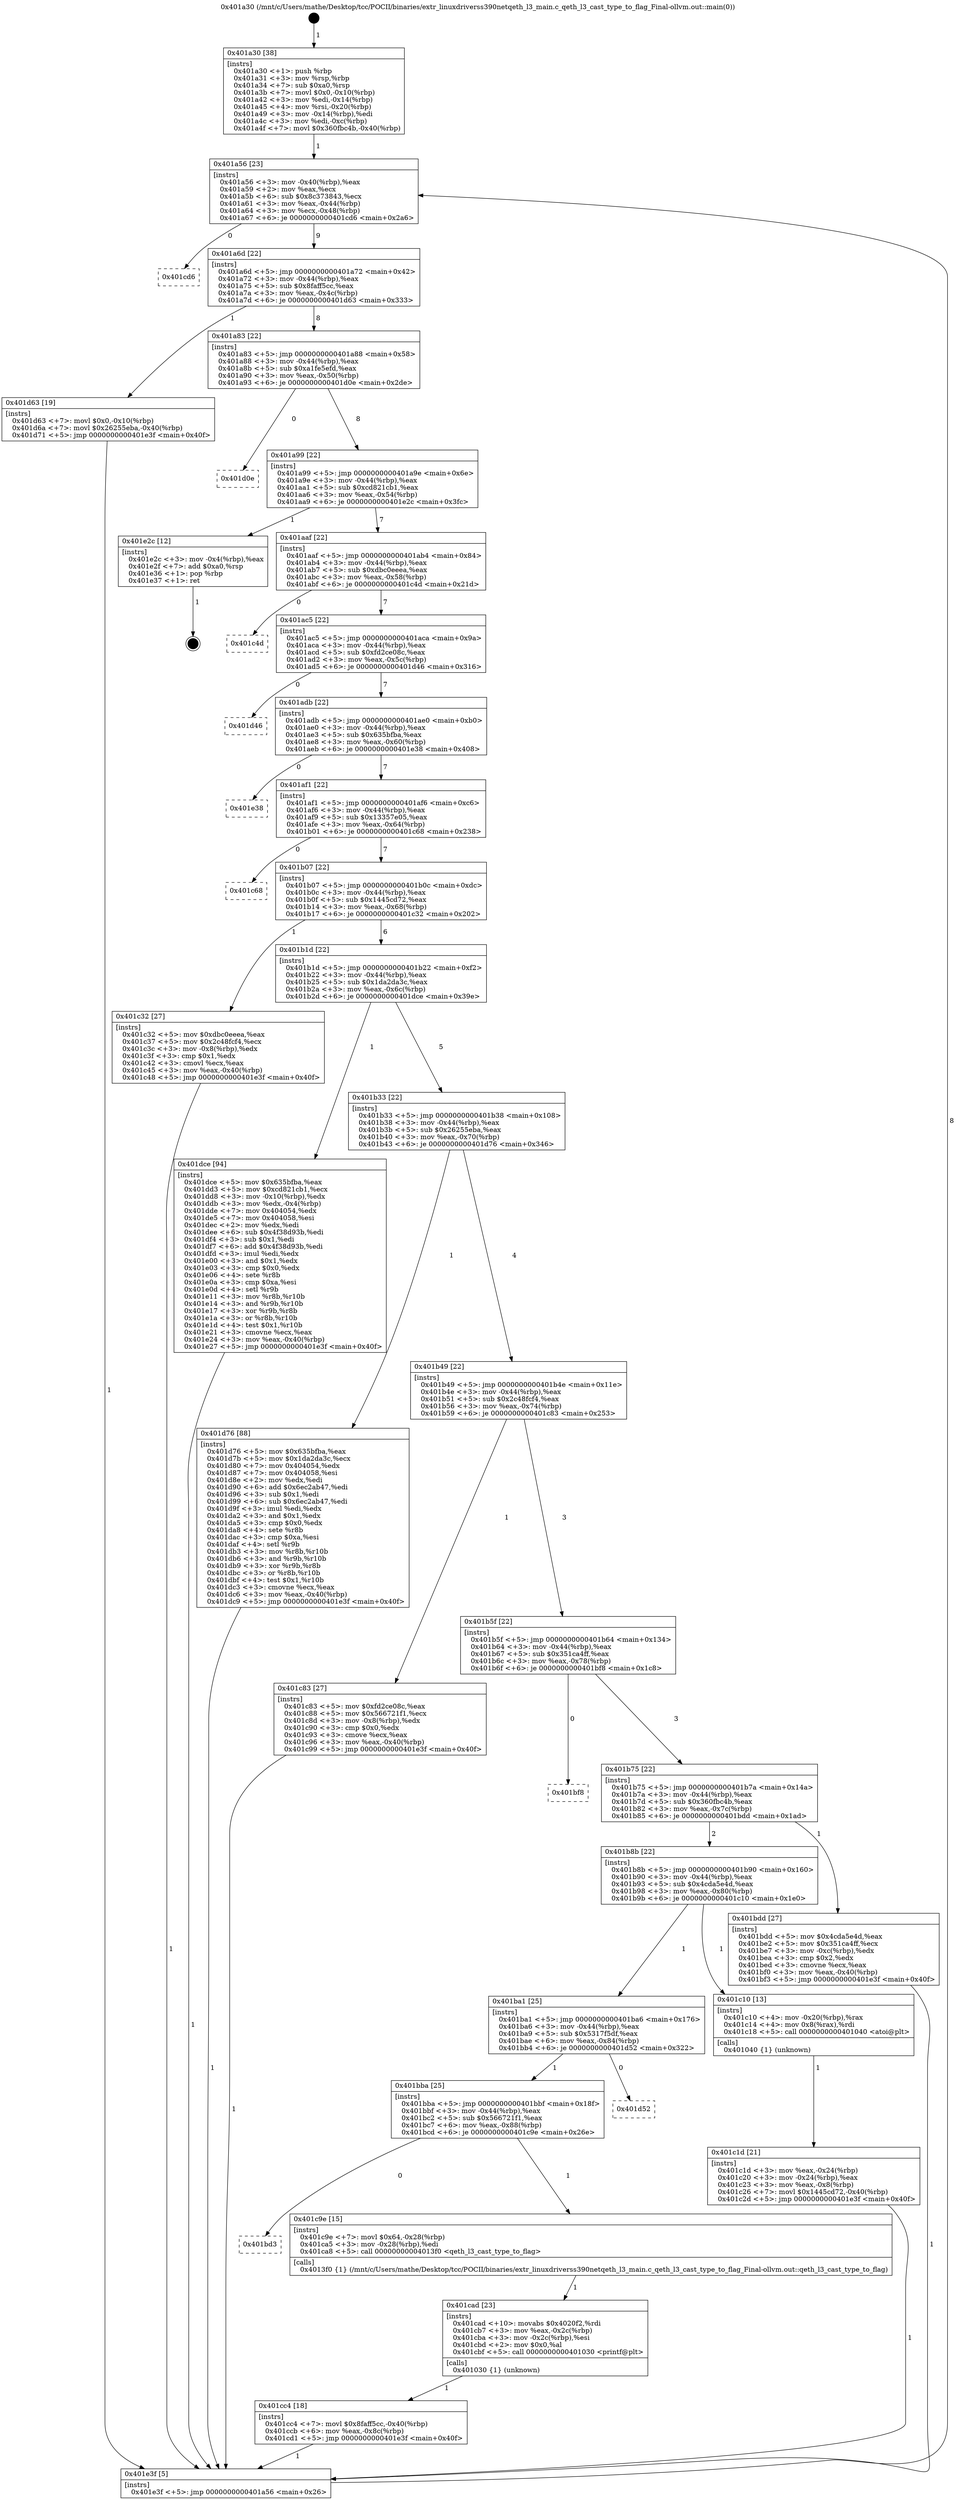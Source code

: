 digraph "0x401a30" {
  label = "0x401a30 (/mnt/c/Users/mathe/Desktop/tcc/POCII/binaries/extr_linuxdriverss390netqeth_l3_main.c_qeth_l3_cast_type_to_flag_Final-ollvm.out::main(0))"
  labelloc = "t"
  node[shape=record]

  Entry [label="",width=0.3,height=0.3,shape=circle,fillcolor=black,style=filled]
  "0x401a56" [label="{
     0x401a56 [23]\l
     | [instrs]\l
     &nbsp;&nbsp;0x401a56 \<+3\>: mov -0x40(%rbp),%eax\l
     &nbsp;&nbsp;0x401a59 \<+2\>: mov %eax,%ecx\l
     &nbsp;&nbsp;0x401a5b \<+6\>: sub $0x8c373843,%ecx\l
     &nbsp;&nbsp;0x401a61 \<+3\>: mov %eax,-0x44(%rbp)\l
     &nbsp;&nbsp;0x401a64 \<+3\>: mov %ecx,-0x48(%rbp)\l
     &nbsp;&nbsp;0x401a67 \<+6\>: je 0000000000401cd6 \<main+0x2a6\>\l
  }"]
  "0x401cd6" [label="{
     0x401cd6\l
  }", style=dashed]
  "0x401a6d" [label="{
     0x401a6d [22]\l
     | [instrs]\l
     &nbsp;&nbsp;0x401a6d \<+5\>: jmp 0000000000401a72 \<main+0x42\>\l
     &nbsp;&nbsp;0x401a72 \<+3\>: mov -0x44(%rbp),%eax\l
     &nbsp;&nbsp;0x401a75 \<+5\>: sub $0x8faff5cc,%eax\l
     &nbsp;&nbsp;0x401a7a \<+3\>: mov %eax,-0x4c(%rbp)\l
     &nbsp;&nbsp;0x401a7d \<+6\>: je 0000000000401d63 \<main+0x333\>\l
  }"]
  Exit [label="",width=0.3,height=0.3,shape=circle,fillcolor=black,style=filled,peripheries=2]
  "0x401d63" [label="{
     0x401d63 [19]\l
     | [instrs]\l
     &nbsp;&nbsp;0x401d63 \<+7\>: movl $0x0,-0x10(%rbp)\l
     &nbsp;&nbsp;0x401d6a \<+7\>: movl $0x26255eba,-0x40(%rbp)\l
     &nbsp;&nbsp;0x401d71 \<+5\>: jmp 0000000000401e3f \<main+0x40f\>\l
  }"]
  "0x401a83" [label="{
     0x401a83 [22]\l
     | [instrs]\l
     &nbsp;&nbsp;0x401a83 \<+5\>: jmp 0000000000401a88 \<main+0x58\>\l
     &nbsp;&nbsp;0x401a88 \<+3\>: mov -0x44(%rbp),%eax\l
     &nbsp;&nbsp;0x401a8b \<+5\>: sub $0xa1fe5efd,%eax\l
     &nbsp;&nbsp;0x401a90 \<+3\>: mov %eax,-0x50(%rbp)\l
     &nbsp;&nbsp;0x401a93 \<+6\>: je 0000000000401d0e \<main+0x2de\>\l
  }"]
  "0x401cc4" [label="{
     0x401cc4 [18]\l
     | [instrs]\l
     &nbsp;&nbsp;0x401cc4 \<+7\>: movl $0x8faff5cc,-0x40(%rbp)\l
     &nbsp;&nbsp;0x401ccb \<+6\>: mov %eax,-0x8c(%rbp)\l
     &nbsp;&nbsp;0x401cd1 \<+5\>: jmp 0000000000401e3f \<main+0x40f\>\l
  }"]
  "0x401d0e" [label="{
     0x401d0e\l
  }", style=dashed]
  "0x401a99" [label="{
     0x401a99 [22]\l
     | [instrs]\l
     &nbsp;&nbsp;0x401a99 \<+5\>: jmp 0000000000401a9e \<main+0x6e\>\l
     &nbsp;&nbsp;0x401a9e \<+3\>: mov -0x44(%rbp),%eax\l
     &nbsp;&nbsp;0x401aa1 \<+5\>: sub $0xcd821cb1,%eax\l
     &nbsp;&nbsp;0x401aa6 \<+3\>: mov %eax,-0x54(%rbp)\l
     &nbsp;&nbsp;0x401aa9 \<+6\>: je 0000000000401e2c \<main+0x3fc\>\l
  }"]
  "0x401cad" [label="{
     0x401cad [23]\l
     | [instrs]\l
     &nbsp;&nbsp;0x401cad \<+10\>: movabs $0x4020f2,%rdi\l
     &nbsp;&nbsp;0x401cb7 \<+3\>: mov %eax,-0x2c(%rbp)\l
     &nbsp;&nbsp;0x401cba \<+3\>: mov -0x2c(%rbp),%esi\l
     &nbsp;&nbsp;0x401cbd \<+2\>: mov $0x0,%al\l
     &nbsp;&nbsp;0x401cbf \<+5\>: call 0000000000401030 \<printf@plt\>\l
     | [calls]\l
     &nbsp;&nbsp;0x401030 \{1\} (unknown)\l
  }"]
  "0x401e2c" [label="{
     0x401e2c [12]\l
     | [instrs]\l
     &nbsp;&nbsp;0x401e2c \<+3\>: mov -0x4(%rbp),%eax\l
     &nbsp;&nbsp;0x401e2f \<+7\>: add $0xa0,%rsp\l
     &nbsp;&nbsp;0x401e36 \<+1\>: pop %rbp\l
     &nbsp;&nbsp;0x401e37 \<+1\>: ret\l
  }"]
  "0x401aaf" [label="{
     0x401aaf [22]\l
     | [instrs]\l
     &nbsp;&nbsp;0x401aaf \<+5\>: jmp 0000000000401ab4 \<main+0x84\>\l
     &nbsp;&nbsp;0x401ab4 \<+3\>: mov -0x44(%rbp),%eax\l
     &nbsp;&nbsp;0x401ab7 \<+5\>: sub $0xdbc0eeea,%eax\l
     &nbsp;&nbsp;0x401abc \<+3\>: mov %eax,-0x58(%rbp)\l
     &nbsp;&nbsp;0x401abf \<+6\>: je 0000000000401c4d \<main+0x21d\>\l
  }"]
  "0x401bd3" [label="{
     0x401bd3\l
  }", style=dashed]
  "0x401c4d" [label="{
     0x401c4d\l
  }", style=dashed]
  "0x401ac5" [label="{
     0x401ac5 [22]\l
     | [instrs]\l
     &nbsp;&nbsp;0x401ac5 \<+5\>: jmp 0000000000401aca \<main+0x9a\>\l
     &nbsp;&nbsp;0x401aca \<+3\>: mov -0x44(%rbp),%eax\l
     &nbsp;&nbsp;0x401acd \<+5\>: sub $0xfd2ce08c,%eax\l
     &nbsp;&nbsp;0x401ad2 \<+3\>: mov %eax,-0x5c(%rbp)\l
     &nbsp;&nbsp;0x401ad5 \<+6\>: je 0000000000401d46 \<main+0x316\>\l
  }"]
  "0x401c9e" [label="{
     0x401c9e [15]\l
     | [instrs]\l
     &nbsp;&nbsp;0x401c9e \<+7\>: movl $0x64,-0x28(%rbp)\l
     &nbsp;&nbsp;0x401ca5 \<+3\>: mov -0x28(%rbp),%edi\l
     &nbsp;&nbsp;0x401ca8 \<+5\>: call 00000000004013f0 \<qeth_l3_cast_type_to_flag\>\l
     | [calls]\l
     &nbsp;&nbsp;0x4013f0 \{1\} (/mnt/c/Users/mathe/Desktop/tcc/POCII/binaries/extr_linuxdriverss390netqeth_l3_main.c_qeth_l3_cast_type_to_flag_Final-ollvm.out::qeth_l3_cast_type_to_flag)\l
  }"]
  "0x401d46" [label="{
     0x401d46\l
  }", style=dashed]
  "0x401adb" [label="{
     0x401adb [22]\l
     | [instrs]\l
     &nbsp;&nbsp;0x401adb \<+5\>: jmp 0000000000401ae0 \<main+0xb0\>\l
     &nbsp;&nbsp;0x401ae0 \<+3\>: mov -0x44(%rbp),%eax\l
     &nbsp;&nbsp;0x401ae3 \<+5\>: sub $0x635bfba,%eax\l
     &nbsp;&nbsp;0x401ae8 \<+3\>: mov %eax,-0x60(%rbp)\l
     &nbsp;&nbsp;0x401aeb \<+6\>: je 0000000000401e38 \<main+0x408\>\l
  }"]
  "0x401bba" [label="{
     0x401bba [25]\l
     | [instrs]\l
     &nbsp;&nbsp;0x401bba \<+5\>: jmp 0000000000401bbf \<main+0x18f\>\l
     &nbsp;&nbsp;0x401bbf \<+3\>: mov -0x44(%rbp),%eax\l
     &nbsp;&nbsp;0x401bc2 \<+5\>: sub $0x566721f1,%eax\l
     &nbsp;&nbsp;0x401bc7 \<+6\>: mov %eax,-0x88(%rbp)\l
     &nbsp;&nbsp;0x401bcd \<+6\>: je 0000000000401c9e \<main+0x26e\>\l
  }"]
  "0x401e38" [label="{
     0x401e38\l
  }", style=dashed]
  "0x401af1" [label="{
     0x401af1 [22]\l
     | [instrs]\l
     &nbsp;&nbsp;0x401af1 \<+5\>: jmp 0000000000401af6 \<main+0xc6\>\l
     &nbsp;&nbsp;0x401af6 \<+3\>: mov -0x44(%rbp),%eax\l
     &nbsp;&nbsp;0x401af9 \<+5\>: sub $0x13357e05,%eax\l
     &nbsp;&nbsp;0x401afe \<+3\>: mov %eax,-0x64(%rbp)\l
     &nbsp;&nbsp;0x401b01 \<+6\>: je 0000000000401c68 \<main+0x238\>\l
  }"]
  "0x401d52" [label="{
     0x401d52\l
  }", style=dashed]
  "0x401c68" [label="{
     0x401c68\l
  }", style=dashed]
  "0x401b07" [label="{
     0x401b07 [22]\l
     | [instrs]\l
     &nbsp;&nbsp;0x401b07 \<+5\>: jmp 0000000000401b0c \<main+0xdc\>\l
     &nbsp;&nbsp;0x401b0c \<+3\>: mov -0x44(%rbp),%eax\l
     &nbsp;&nbsp;0x401b0f \<+5\>: sub $0x1445cd72,%eax\l
     &nbsp;&nbsp;0x401b14 \<+3\>: mov %eax,-0x68(%rbp)\l
     &nbsp;&nbsp;0x401b17 \<+6\>: je 0000000000401c32 \<main+0x202\>\l
  }"]
  "0x401c1d" [label="{
     0x401c1d [21]\l
     | [instrs]\l
     &nbsp;&nbsp;0x401c1d \<+3\>: mov %eax,-0x24(%rbp)\l
     &nbsp;&nbsp;0x401c20 \<+3\>: mov -0x24(%rbp),%eax\l
     &nbsp;&nbsp;0x401c23 \<+3\>: mov %eax,-0x8(%rbp)\l
     &nbsp;&nbsp;0x401c26 \<+7\>: movl $0x1445cd72,-0x40(%rbp)\l
     &nbsp;&nbsp;0x401c2d \<+5\>: jmp 0000000000401e3f \<main+0x40f\>\l
  }"]
  "0x401c32" [label="{
     0x401c32 [27]\l
     | [instrs]\l
     &nbsp;&nbsp;0x401c32 \<+5\>: mov $0xdbc0eeea,%eax\l
     &nbsp;&nbsp;0x401c37 \<+5\>: mov $0x2c48fcf4,%ecx\l
     &nbsp;&nbsp;0x401c3c \<+3\>: mov -0x8(%rbp),%edx\l
     &nbsp;&nbsp;0x401c3f \<+3\>: cmp $0x1,%edx\l
     &nbsp;&nbsp;0x401c42 \<+3\>: cmovl %ecx,%eax\l
     &nbsp;&nbsp;0x401c45 \<+3\>: mov %eax,-0x40(%rbp)\l
     &nbsp;&nbsp;0x401c48 \<+5\>: jmp 0000000000401e3f \<main+0x40f\>\l
  }"]
  "0x401b1d" [label="{
     0x401b1d [22]\l
     | [instrs]\l
     &nbsp;&nbsp;0x401b1d \<+5\>: jmp 0000000000401b22 \<main+0xf2\>\l
     &nbsp;&nbsp;0x401b22 \<+3\>: mov -0x44(%rbp),%eax\l
     &nbsp;&nbsp;0x401b25 \<+5\>: sub $0x1da2da3c,%eax\l
     &nbsp;&nbsp;0x401b2a \<+3\>: mov %eax,-0x6c(%rbp)\l
     &nbsp;&nbsp;0x401b2d \<+6\>: je 0000000000401dce \<main+0x39e\>\l
  }"]
  "0x401ba1" [label="{
     0x401ba1 [25]\l
     | [instrs]\l
     &nbsp;&nbsp;0x401ba1 \<+5\>: jmp 0000000000401ba6 \<main+0x176\>\l
     &nbsp;&nbsp;0x401ba6 \<+3\>: mov -0x44(%rbp),%eax\l
     &nbsp;&nbsp;0x401ba9 \<+5\>: sub $0x5317f5df,%eax\l
     &nbsp;&nbsp;0x401bae \<+6\>: mov %eax,-0x84(%rbp)\l
     &nbsp;&nbsp;0x401bb4 \<+6\>: je 0000000000401d52 \<main+0x322\>\l
  }"]
  "0x401dce" [label="{
     0x401dce [94]\l
     | [instrs]\l
     &nbsp;&nbsp;0x401dce \<+5\>: mov $0x635bfba,%eax\l
     &nbsp;&nbsp;0x401dd3 \<+5\>: mov $0xcd821cb1,%ecx\l
     &nbsp;&nbsp;0x401dd8 \<+3\>: mov -0x10(%rbp),%edx\l
     &nbsp;&nbsp;0x401ddb \<+3\>: mov %edx,-0x4(%rbp)\l
     &nbsp;&nbsp;0x401dde \<+7\>: mov 0x404054,%edx\l
     &nbsp;&nbsp;0x401de5 \<+7\>: mov 0x404058,%esi\l
     &nbsp;&nbsp;0x401dec \<+2\>: mov %edx,%edi\l
     &nbsp;&nbsp;0x401dee \<+6\>: sub $0x4f38d93b,%edi\l
     &nbsp;&nbsp;0x401df4 \<+3\>: sub $0x1,%edi\l
     &nbsp;&nbsp;0x401df7 \<+6\>: add $0x4f38d93b,%edi\l
     &nbsp;&nbsp;0x401dfd \<+3\>: imul %edi,%edx\l
     &nbsp;&nbsp;0x401e00 \<+3\>: and $0x1,%edx\l
     &nbsp;&nbsp;0x401e03 \<+3\>: cmp $0x0,%edx\l
     &nbsp;&nbsp;0x401e06 \<+4\>: sete %r8b\l
     &nbsp;&nbsp;0x401e0a \<+3\>: cmp $0xa,%esi\l
     &nbsp;&nbsp;0x401e0d \<+4\>: setl %r9b\l
     &nbsp;&nbsp;0x401e11 \<+3\>: mov %r8b,%r10b\l
     &nbsp;&nbsp;0x401e14 \<+3\>: and %r9b,%r10b\l
     &nbsp;&nbsp;0x401e17 \<+3\>: xor %r9b,%r8b\l
     &nbsp;&nbsp;0x401e1a \<+3\>: or %r8b,%r10b\l
     &nbsp;&nbsp;0x401e1d \<+4\>: test $0x1,%r10b\l
     &nbsp;&nbsp;0x401e21 \<+3\>: cmovne %ecx,%eax\l
     &nbsp;&nbsp;0x401e24 \<+3\>: mov %eax,-0x40(%rbp)\l
     &nbsp;&nbsp;0x401e27 \<+5\>: jmp 0000000000401e3f \<main+0x40f\>\l
  }"]
  "0x401b33" [label="{
     0x401b33 [22]\l
     | [instrs]\l
     &nbsp;&nbsp;0x401b33 \<+5\>: jmp 0000000000401b38 \<main+0x108\>\l
     &nbsp;&nbsp;0x401b38 \<+3\>: mov -0x44(%rbp),%eax\l
     &nbsp;&nbsp;0x401b3b \<+5\>: sub $0x26255eba,%eax\l
     &nbsp;&nbsp;0x401b40 \<+3\>: mov %eax,-0x70(%rbp)\l
     &nbsp;&nbsp;0x401b43 \<+6\>: je 0000000000401d76 \<main+0x346\>\l
  }"]
  "0x401c10" [label="{
     0x401c10 [13]\l
     | [instrs]\l
     &nbsp;&nbsp;0x401c10 \<+4\>: mov -0x20(%rbp),%rax\l
     &nbsp;&nbsp;0x401c14 \<+4\>: mov 0x8(%rax),%rdi\l
     &nbsp;&nbsp;0x401c18 \<+5\>: call 0000000000401040 \<atoi@plt\>\l
     | [calls]\l
     &nbsp;&nbsp;0x401040 \{1\} (unknown)\l
  }"]
  "0x401d76" [label="{
     0x401d76 [88]\l
     | [instrs]\l
     &nbsp;&nbsp;0x401d76 \<+5\>: mov $0x635bfba,%eax\l
     &nbsp;&nbsp;0x401d7b \<+5\>: mov $0x1da2da3c,%ecx\l
     &nbsp;&nbsp;0x401d80 \<+7\>: mov 0x404054,%edx\l
     &nbsp;&nbsp;0x401d87 \<+7\>: mov 0x404058,%esi\l
     &nbsp;&nbsp;0x401d8e \<+2\>: mov %edx,%edi\l
     &nbsp;&nbsp;0x401d90 \<+6\>: add $0x6ec2ab47,%edi\l
     &nbsp;&nbsp;0x401d96 \<+3\>: sub $0x1,%edi\l
     &nbsp;&nbsp;0x401d99 \<+6\>: sub $0x6ec2ab47,%edi\l
     &nbsp;&nbsp;0x401d9f \<+3\>: imul %edi,%edx\l
     &nbsp;&nbsp;0x401da2 \<+3\>: and $0x1,%edx\l
     &nbsp;&nbsp;0x401da5 \<+3\>: cmp $0x0,%edx\l
     &nbsp;&nbsp;0x401da8 \<+4\>: sete %r8b\l
     &nbsp;&nbsp;0x401dac \<+3\>: cmp $0xa,%esi\l
     &nbsp;&nbsp;0x401daf \<+4\>: setl %r9b\l
     &nbsp;&nbsp;0x401db3 \<+3\>: mov %r8b,%r10b\l
     &nbsp;&nbsp;0x401db6 \<+3\>: and %r9b,%r10b\l
     &nbsp;&nbsp;0x401db9 \<+3\>: xor %r9b,%r8b\l
     &nbsp;&nbsp;0x401dbc \<+3\>: or %r8b,%r10b\l
     &nbsp;&nbsp;0x401dbf \<+4\>: test $0x1,%r10b\l
     &nbsp;&nbsp;0x401dc3 \<+3\>: cmovne %ecx,%eax\l
     &nbsp;&nbsp;0x401dc6 \<+3\>: mov %eax,-0x40(%rbp)\l
     &nbsp;&nbsp;0x401dc9 \<+5\>: jmp 0000000000401e3f \<main+0x40f\>\l
  }"]
  "0x401b49" [label="{
     0x401b49 [22]\l
     | [instrs]\l
     &nbsp;&nbsp;0x401b49 \<+5\>: jmp 0000000000401b4e \<main+0x11e\>\l
     &nbsp;&nbsp;0x401b4e \<+3\>: mov -0x44(%rbp),%eax\l
     &nbsp;&nbsp;0x401b51 \<+5\>: sub $0x2c48fcf4,%eax\l
     &nbsp;&nbsp;0x401b56 \<+3\>: mov %eax,-0x74(%rbp)\l
     &nbsp;&nbsp;0x401b59 \<+6\>: je 0000000000401c83 \<main+0x253\>\l
  }"]
  "0x401a30" [label="{
     0x401a30 [38]\l
     | [instrs]\l
     &nbsp;&nbsp;0x401a30 \<+1\>: push %rbp\l
     &nbsp;&nbsp;0x401a31 \<+3\>: mov %rsp,%rbp\l
     &nbsp;&nbsp;0x401a34 \<+7\>: sub $0xa0,%rsp\l
     &nbsp;&nbsp;0x401a3b \<+7\>: movl $0x0,-0x10(%rbp)\l
     &nbsp;&nbsp;0x401a42 \<+3\>: mov %edi,-0x14(%rbp)\l
     &nbsp;&nbsp;0x401a45 \<+4\>: mov %rsi,-0x20(%rbp)\l
     &nbsp;&nbsp;0x401a49 \<+3\>: mov -0x14(%rbp),%edi\l
     &nbsp;&nbsp;0x401a4c \<+3\>: mov %edi,-0xc(%rbp)\l
     &nbsp;&nbsp;0x401a4f \<+7\>: movl $0x360fbc4b,-0x40(%rbp)\l
  }"]
  "0x401c83" [label="{
     0x401c83 [27]\l
     | [instrs]\l
     &nbsp;&nbsp;0x401c83 \<+5\>: mov $0xfd2ce08c,%eax\l
     &nbsp;&nbsp;0x401c88 \<+5\>: mov $0x566721f1,%ecx\l
     &nbsp;&nbsp;0x401c8d \<+3\>: mov -0x8(%rbp),%edx\l
     &nbsp;&nbsp;0x401c90 \<+3\>: cmp $0x0,%edx\l
     &nbsp;&nbsp;0x401c93 \<+3\>: cmove %ecx,%eax\l
     &nbsp;&nbsp;0x401c96 \<+3\>: mov %eax,-0x40(%rbp)\l
     &nbsp;&nbsp;0x401c99 \<+5\>: jmp 0000000000401e3f \<main+0x40f\>\l
  }"]
  "0x401b5f" [label="{
     0x401b5f [22]\l
     | [instrs]\l
     &nbsp;&nbsp;0x401b5f \<+5\>: jmp 0000000000401b64 \<main+0x134\>\l
     &nbsp;&nbsp;0x401b64 \<+3\>: mov -0x44(%rbp),%eax\l
     &nbsp;&nbsp;0x401b67 \<+5\>: sub $0x351ca4ff,%eax\l
     &nbsp;&nbsp;0x401b6c \<+3\>: mov %eax,-0x78(%rbp)\l
     &nbsp;&nbsp;0x401b6f \<+6\>: je 0000000000401bf8 \<main+0x1c8\>\l
  }"]
  "0x401e3f" [label="{
     0x401e3f [5]\l
     | [instrs]\l
     &nbsp;&nbsp;0x401e3f \<+5\>: jmp 0000000000401a56 \<main+0x26\>\l
  }"]
  "0x401bf8" [label="{
     0x401bf8\l
  }", style=dashed]
  "0x401b75" [label="{
     0x401b75 [22]\l
     | [instrs]\l
     &nbsp;&nbsp;0x401b75 \<+5\>: jmp 0000000000401b7a \<main+0x14a\>\l
     &nbsp;&nbsp;0x401b7a \<+3\>: mov -0x44(%rbp),%eax\l
     &nbsp;&nbsp;0x401b7d \<+5\>: sub $0x360fbc4b,%eax\l
     &nbsp;&nbsp;0x401b82 \<+3\>: mov %eax,-0x7c(%rbp)\l
     &nbsp;&nbsp;0x401b85 \<+6\>: je 0000000000401bdd \<main+0x1ad\>\l
  }"]
  "0x401b8b" [label="{
     0x401b8b [22]\l
     | [instrs]\l
     &nbsp;&nbsp;0x401b8b \<+5\>: jmp 0000000000401b90 \<main+0x160\>\l
     &nbsp;&nbsp;0x401b90 \<+3\>: mov -0x44(%rbp),%eax\l
     &nbsp;&nbsp;0x401b93 \<+5\>: sub $0x4cda5e4d,%eax\l
     &nbsp;&nbsp;0x401b98 \<+3\>: mov %eax,-0x80(%rbp)\l
     &nbsp;&nbsp;0x401b9b \<+6\>: je 0000000000401c10 \<main+0x1e0\>\l
  }"]
  "0x401bdd" [label="{
     0x401bdd [27]\l
     | [instrs]\l
     &nbsp;&nbsp;0x401bdd \<+5\>: mov $0x4cda5e4d,%eax\l
     &nbsp;&nbsp;0x401be2 \<+5\>: mov $0x351ca4ff,%ecx\l
     &nbsp;&nbsp;0x401be7 \<+3\>: mov -0xc(%rbp),%edx\l
     &nbsp;&nbsp;0x401bea \<+3\>: cmp $0x2,%edx\l
     &nbsp;&nbsp;0x401bed \<+3\>: cmovne %ecx,%eax\l
     &nbsp;&nbsp;0x401bf0 \<+3\>: mov %eax,-0x40(%rbp)\l
     &nbsp;&nbsp;0x401bf3 \<+5\>: jmp 0000000000401e3f \<main+0x40f\>\l
  }"]
  Entry -> "0x401a30" [label=" 1"]
  "0x401a56" -> "0x401cd6" [label=" 0"]
  "0x401a56" -> "0x401a6d" [label=" 9"]
  "0x401e2c" -> Exit [label=" 1"]
  "0x401a6d" -> "0x401d63" [label=" 1"]
  "0x401a6d" -> "0x401a83" [label=" 8"]
  "0x401dce" -> "0x401e3f" [label=" 1"]
  "0x401a83" -> "0x401d0e" [label=" 0"]
  "0x401a83" -> "0x401a99" [label=" 8"]
  "0x401d76" -> "0x401e3f" [label=" 1"]
  "0x401a99" -> "0x401e2c" [label=" 1"]
  "0x401a99" -> "0x401aaf" [label=" 7"]
  "0x401d63" -> "0x401e3f" [label=" 1"]
  "0x401aaf" -> "0x401c4d" [label=" 0"]
  "0x401aaf" -> "0x401ac5" [label=" 7"]
  "0x401cc4" -> "0x401e3f" [label=" 1"]
  "0x401ac5" -> "0x401d46" [label=" 0"]
  "0x401ac5" -> "0x401adb" [label=" 7"]
  "0x401cad" -> "0x401cc4" [label=" 1"]
  "0x401adb" -> "0x401e38" [label=" 0"]
  "0x401adb" -> "0x401af1" [label=" 7"]
  "0x401bba" -> "0x401bd3" [label=" 0"]
  "0x401af1" -> "0x401c68" [label=" 0"]
  "0x401af1" -> "0x401b07" [label=" 7"]
  "0x401bba" -> "0x401c9e" [label=" 1"]
  "0x401b07" -> "0x401c32" [label=" 1"]
  "0x401b07" -> "0x401b1d" [label=" 6"]
  "0x401ba1" -> "0x401bba" [label=" 1"]
  "0x401b1d" -> "0x401dce" [label=" 1"]
  "0x401b1d" -> "0x401b33" [label=" 5"]
  "0x401ba1" -> "0x401d52" [label=" 0"]
  "0x401b33" -> "0x401d76" [label=" 1"]
  "0x401b33" -> "0x401b49" [label=" 4"]
  "0x401c9e" -> "0x401cad" [label=" 1"]
  "0x401b49" -> "0x401c83" [label=" 1"]
  "0x401b49" -> "0x401b5f" [label=" 3"]
  "0x401c32" -> "0x401e3f" [label=" 1"]
  "0x401b5f" -> "0x401bf8" [label=" 0"]
  "0x401b5f" -> "0x401b75" [label=" 3"]
  "0x401c1d" -> "0x401e3f" [label=" 1"]
  "0x401b75" -> "0x401bdd" [label=" 1"]
  "0x401b75" -> "0x401b8b" [label=" 2"]
  "0x401bdd" -> "0x401e3f" [label=" 1"]
  "0x401a30" -> "0x401a56" [label=" 1"]
  "0x401e3f" -> "0x401a56" [label=" 8"]
  "0x401c83" -> "0x401e3f" [label=" 1"]
  "0x401b8b" -> "0x401c10" [label=" 1"]
  "0x401b8b" -> "0x401ba1" [label=" 1"]
  "0x401c10" -> "0x401c1d" [label=" 1"]
}

